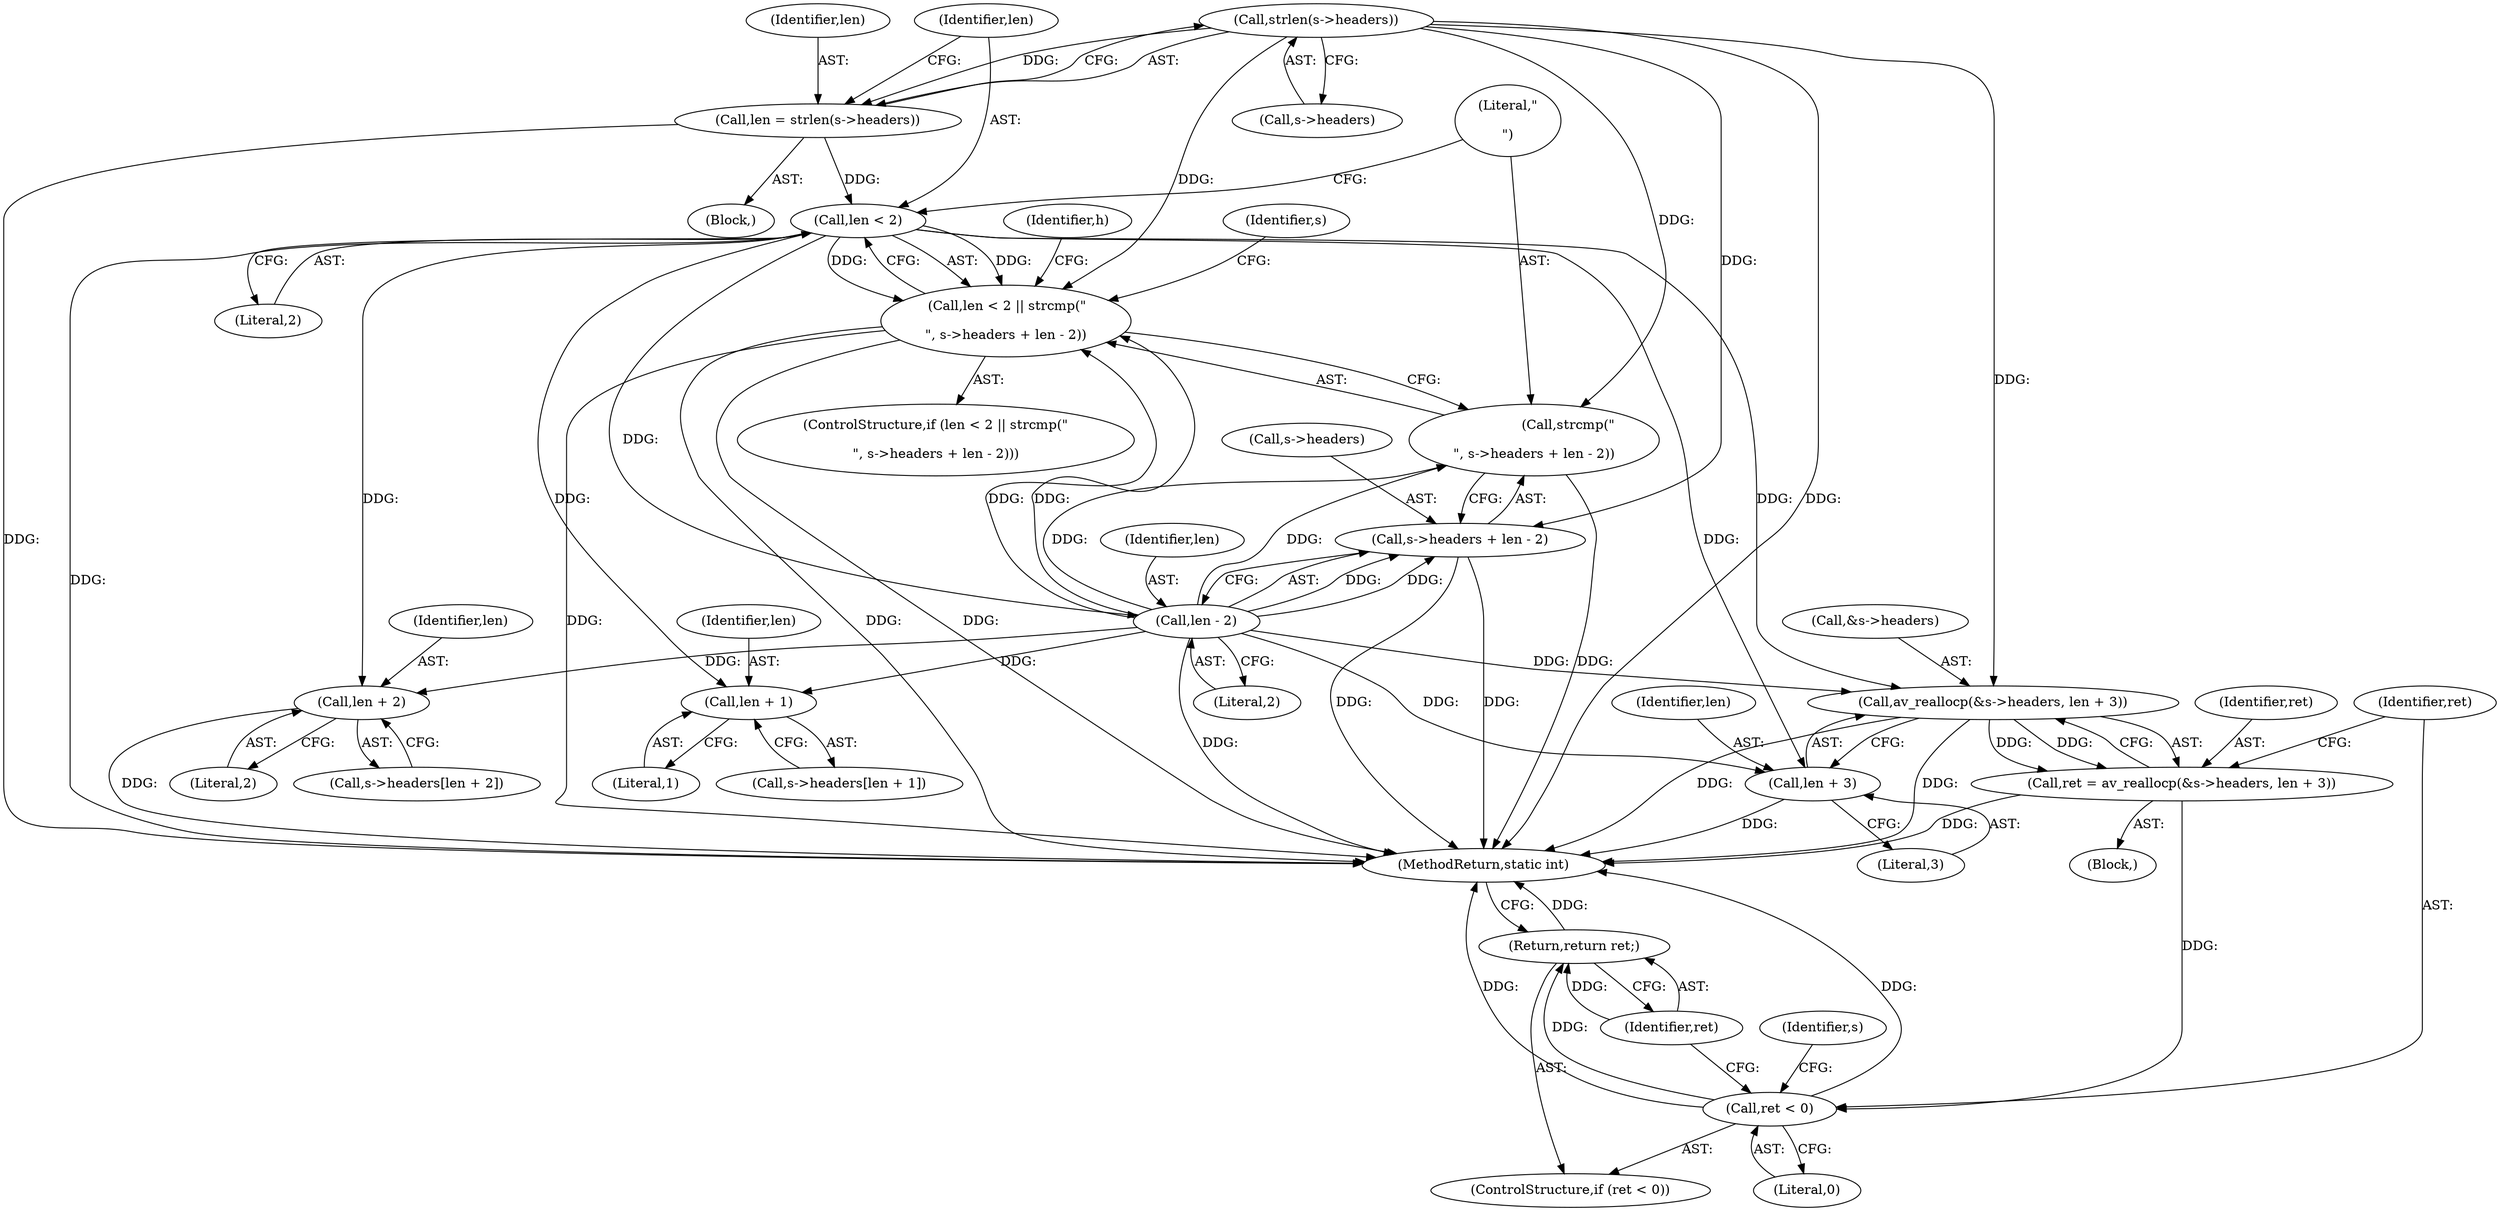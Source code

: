 digraph "0_FFmpeg_2a05c8f813de6f2278827734bf8102291e7484aa_1@API" {
"1000167" [label="(Call,strlen(s->headers))"];
"1000165" [label="(Call,len = strlen(s->headers))"];
"1000173" [label="(Call,len < 2)"];
"1000172" [label="(Call,len < 2 || strcmp(\"\r\n\", s->headers + len - 2))"];
"1000182" [label="(Call,len - 2)"];
"1000176" [label="(Call,strcmp(\"\r\n\", s->headers + len - 2))"];
"1000178" [label="(Call,s->headers + len - 2)"];
"1000192" [label="(Call,av_reallocp(&s->headers, len + 3))"];
"1000190" [label="(Call,ret = av_reallocp(&s->headers, len + 3))"];
"1000201" [label="(Call,ret < 0)"];
"1000204" [label="(Return,return ret;)"];
"1000197" [label="(Call,len + 3)"];
"1000218" [label="(Call,len + 1)"];
"1000227" [label="(Call,len + 2)"];
"1000175" [label="(Literal,2)"];
"1000205" [label="(Identifier,ret)"];
"1000184" [label="(Literal,2)"];
"1000176" [label="(Call,strcmp(\"\r\n\", s->headers + len - 2))"];
"1000191" [label="(Identifier,ret)"];
"1000166" [label="(Identifier,len)"];
"1000177" [label="(Literal,\"\r\n\")"];
"1000233" [label="(Identifier,s)"];
"1000183" [label="(Identifier,len)"];
"1000190" [label="(Call,ret = av_reallocp(&s->headers, len + 3))"];
"1000228" [label="(Identifier,len)"];
"1000258" [label="(MethodReturn,static int)"];
"1000174" [label="(Identifier,len)"];
"1000204" [label="(Return,return ret;)"];
"1000203" [label="(Literal,0)"];
"1000165" [label="(Call,len = strlen(s->headers))"];
"1000171" [label="(ControlStructure,if (len < 2 || strcmp(\"\r\n\", s->headers + len - 2)))"];
"1000193" [label="(Call,&s->headers)"];
"1000185" [label="(Block,)"];
"1000200" [label="(ControlStructure,if (ret < 0))"];
"1000229" [label="(Literal,2)"];
"1000182" [label="(Call,len - 2)"];
"1000197" [label="(Call,len + 3)"];
"1000209" [label="(Identifier,s)"];
"1000173" [label="(Call,len < 2)"];
"1000220" [label="(Literal,1)"];
"1000167" [label="(Call,strlen(s->headers))"];
"1000179" [label="(Call,s->headers)"];
"1000198" [label="(Identifier,len)"];
"1000223" [label="(Call,s->headers[len + 2])"];
"1000192" [label="(Call,av_reallocp(&s->headers, len + 3))"];
"1000178" [label="(Call,s->headers + len - 2)"];
"1000199" [label="(Literal,3)"];
"1000187" [label="(Identifier,h)"];
"1000168" [label="(Call,s->headers)"];
"1000202" [label="(Identifier,ret)"];
"1000219" [label="(Identifier,len)"];
"1000201" [label="(Call,ret < 0)"];
"1000163" [label="(Block,)"];
"1000218" [label="(Call,len + 1)"];
"1000214" [label="(Call,s->headers[len + 1])"];
"1000227" [label="(Call,len + 2)"];
"1000172" [label="(Call,len < 2 || strcmp(\"\r\n\", s->headers + len - 2))"];
"1000167" -> "1000165"  [label="AST: "];
"1000167" -> "1000168"  [label="CFG: "];
"1000168" -> "1000167"  [label="AST: "];
"1000165" -> "1000167"  [label="CFG: "];
"1000167" -> "1000258"  [label="DDG: "];
"1000167" -> "1000165"  [label="DDG: "];
"1000167" -> "1000172"  [label="DDG: "];
"1000167" -> "1000176"  [label="DDG: "];
"1000167" -> "1000178"  [label="DDG: "];
"1000167" -> "1000192"  [label="DDG: "];
"1000165" -> "1000163"  [label="AST: "];
"1000166" -> "1000165"  [label="AST: "];
"1000174" -> "1000165"  [label="CFG: "];
"1000165" -> "1000258"  [label="DDG: "];
"1000165" -> "1000173"  [label="DDG: "];
"1000173" -> "1000172"  [label="AST: "];
"1000173" -> "1000175"  [label="CFG: "];
"1000174" -> "1000173"  [label="AST: "];
"1000175" -> "1000173"  [label="AST: "];
"1000177" -> "1000173"  [label="CFG: "];
"1000172" -> "1000173"  [label="CFG: "];
"1000173" -> "1000258"  [label="DDG: "];
"1000173" -> "1000172"  [label="DDG: "];
"1000173" -> "1000172"  [label="DDG: "];
"1000173" -> "1000182"  [label="DDG: "];
"1000173" -> "1000192"  [label="DDG: "];
"1000173" -> "1000197"  [label="DDG: "];
"1000173" -> "1000218"  [label="DDG: "];
"1000173" -> "1000227"  [label="DDG: "];
"1000172" -> "1000171"  [label="AST: "];
"1000172" -> "1000176"  [label="CFG: "];
"1000176" -> "1000172"  [label="AST: "];
"1000187" -> "1000172"  [label="CFG: "];
"1000233" -> "1000172"  [label="CFG: "];
"1000172" -> "1000258"  [label="DDG: "];
"1000172" -> "1000258"  [label="DDG: "];
"1000172" -> "1000258"  [label="DDG: "];
"1000182" -> "1000172"  [label="DDG: "];
"1000182" -> "1000172"  [label="DDG: "];
"1000182" -> "1000178"  [label="AST: "];
"1000182" -> "1000184"  [label="CFG: "];
"1000183" -> "1000182"  [label="AST: "];
"1000184" -> "1000182"  [label="AST: "];
"1000178" -> "1000182"  [label="CFG: "];
"1000182" -> "1000258"  [label="DDG: "];
"1000182" -> "1000176"  [label="DDG: "];
"1000182" -> "1000176"  [label="DDG: "];
"1000182" -> "1000178"  [label="DDG: "];
"1000182" -> "1000178"  [label="DDG: "];
"1000182" -> "1000192"  [label="DDG: "];
"1000182" -> "1000197"  [label="DDG: "];
"1000182" -> "1000218"  [label="DDG: "];
"1000182" -> "1000227"  [label="DDG: "];
"1000176" -> "1000178"  [label="CFG: "];
"1000177" -> "1000176"  [label="AST: "];
"1000178" -> "1000176"  [label="AST: "];
"1000176" -> "1000258"  [label="DDG: "];
"1000179" -> "1000178"  [label="AST: "];
"1000178" -> "1000258"  [label="DDG: "];
"1000178" -> "1000258"  [label="DDG: "];
"1000192" -> "1000190"  [label="AST: "];
"1000192" -> "1000197"  [label="CFG: "];
"1000193" -> "1000192"  [label="AST: "];
"1000197" -> "1000192"  [label="AST: "];
"1000190" -> "1000192"  [label="CFG: "];
"1000192" -> "1000258"  [label="DDG: "];
"1000192" -> "1000258"  [label="DDG: "];
"1000192" -> "1000190"  [label="DDG: "];
"1000192" -> "1000190"  [label="DDG: "];
"1000190" -> "1000185"  [label="AST: "];
"1000191" -> "1000190"  [label="AST: "];
"1000202" -> "1000190"  [label="CFG: "];
"1000190" -> "1000258"  [label="DDG: "];
"1000190" -> "1000201"  [label="DDG: "];
"1000201" -> "1000200"  [label="AST: "];
"1000201" -> "1000203"  [label="CFG: "];
"1000202" -> "1000201"  [label="AST: "];
"1000203" -> "1000201"  [label="AST: "];
"1000205" -> "1000201"  [label="CFG: "];
"1000209" -> "1000201"  [label="CFG: "];
"1000201" -> "1000258"  [label="DDG: "];
"1000201" -> "1000258"  [label="DDG: "];
"1000201" -> "1000204"  [label="DDG: "];
"1000204" -> "1000200"  [label="AST: "];
"1000204" -> "1000205"  [label="CFG: "];
"1000205" -> "1000204"  [label="AST: "];
"1000258" -> "1000204"  [label="CFG: "];
"1000204" -> "1000258"  [label="DDG: "];
"1000205" -> "1000204"  [label="DDG: "];
"1000197" -> "1000199"  [label="CFG: "];
"1000198" -> "1000197"  [label="AST: "];
"1000199" -> "1000197"  [label="AST: "];
"1000197" -> "1000258"  [label="DDG: "];
"1000218" -> "1000214"  [label="AST: "];
"1000218" -> "1000220"  [label="CFG: "];
"1000219" -> "1000218"  [label="AST: "];
"1000220" -> "1000218"  [label="AST: "];
"1000214" -> "1000218"  [label="CFG: "];
"1000227" -> "1000223"  [label="AST: "];
"1000227" -> "1000229"  [label="CFG: "];
"1000228" -> "1000227"  [label="AST: "];
"1000229" -> "1000227"  [label="AST: "];
"1000223" -> "1000227"  [label="CFG: "];
"1000227" -> "1000258"  [label="DDG: "];
}

